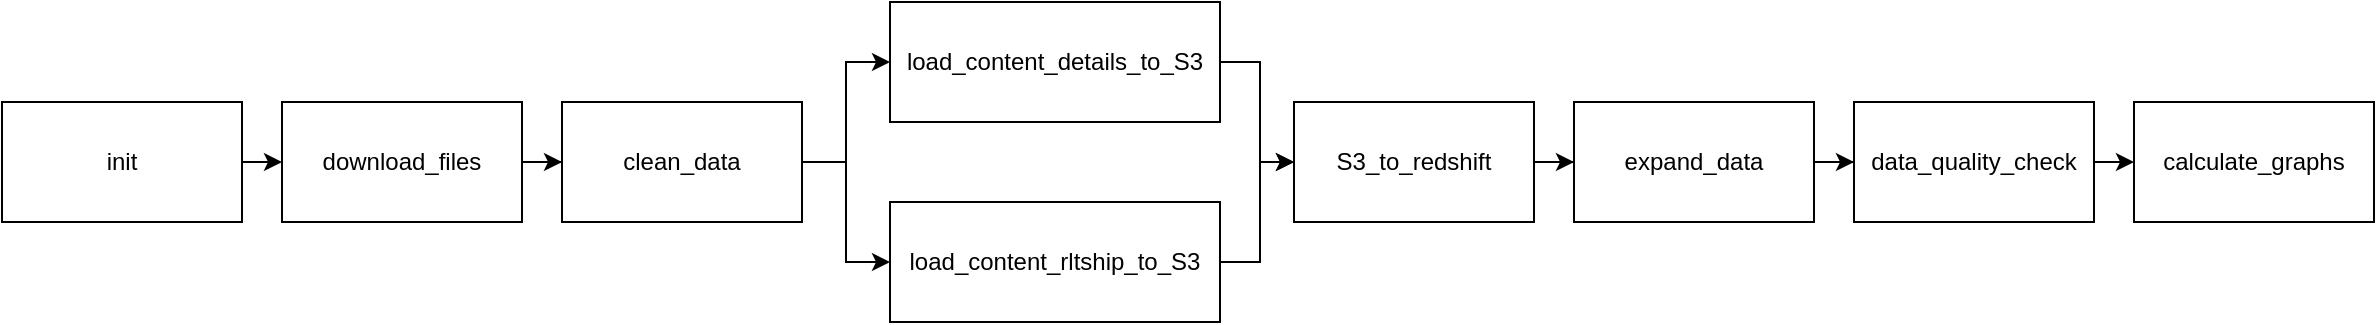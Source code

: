 <mxfile version="14.7.4" type="embed"><diagram id="RHD8b2WqxIgKt61pzVi_" name="Page-1"><mxGraphModel dx="1638" dy="262" grid="1" gridSize="10" guides="1" tooltips="1" connect="1" arrows="1" fold="1" page="1" pageScale="1" pageWidth="850" pageHeight="1100" math="0" shadow="0"><root><mxCell id="0"/><mxCell id="1" parent="0"/><mxCell id="KcTm6kLWhk9CSUf5Deba-8" style="edgeStyle=orthogonalEdgeStyle;rounded=0;orthogonalLoop=1;jettySize=auto;html=1;exitX=1;exitY=0.5;exitDx=0;exitDy=0;entryX=0;entryY=0.5;entryDx=0;entryDy=0;" parent="1" source="KcTm6kLWhk9CSUf5Deba-1" target="KcTm6kLWhk9CSUf5Deba-2" edge="1"><mxGeometry relative="1" as="geometry"/></mxCell><mxCell id="KcTm6kLWhk9CSUf5Deba-1" value="init" style="rounded=0;whiteSpace=wrap;html=1;" parent="1" vertex="1"><mxGeometry x="-106" y="160" width="120" height="60" as="geometry"/></mxCell><mxCell id="KcTm6kLWhk9CSUf5Deba-15" value="" style="edgeStyle=orthogonalEdgeStyle;rounded=0;orthogonalLoop=1;jettySize=auto;html=1;entryX=0;entryY=0.5;entryDx=0;entryDy=0;" parent="1" source="KcTm6kLWhk9CSUf5Deba-2" target="KcTm6kLWhk9CSUf5Deba-14" edge="1"><mxGeometry relative="1" as="geometry"><mxPoint x="224" y="190" as="targetPoint"/></mxGeometry></mxCell><mxCell id="KcTm6kLWhk9CSUf5Deba-2" value="download_files" style="rounded=0;whiteSpace=wrap;html=1;" parent="1" vertex="1"><mxGeometry x="34" y="160" width="120" height="60" as="geometry"/></mxCell><mxCell id="KcTm6kLWhk9CSUf5Deba-10" style="edgeStyle=orthogonalEdgeStyle;rounded=0;orthogonalLoop=1;jettySize=auto;html=1;exitX=1;exitY=0.5;exitDx=0;exitDy=0;entryX=0;entryY=0.5;entryDx=0;entryDy=0;" parent="1" source="KcTm6kLWhk9CSUf5Deba-3" target="KcTm6kLWhk9CSUf5Deba-4" edge="1"><mxGeometry relative="1" as="geometry"/></mxCell><mxCell id="KcTm6kLWhk9CSUf5Deba-3" value="load_content_details_to_S3" style="rounded=0;whiteSpace=wrap;html=1;" parent="1" vertex="1"><mxGeometry x="338" y="110" width="165" height="60" as="geometry"/></mxCell><mxCell id="KcTm6kLWhk9CSUf5Deba-28" value="" style="edgeStyle=orthogonalEdgeStyle;rounded=0;orthogonalLoop=1;jettySize=auto;html=1;" parent="1" source="KcTm6kLWhk9CSUf5Deba-4" target="KcTm6kLWhk9CSUf5Deba-25" edge="1"><mxGeometry relative="1" as="geometry"/></mxCell><mxCell id="KcTm6kLWhk9CSUf5Deba-4" value="S3_to_redshift" style="rounded=0;whiteSpace=wrap;html=1;" parent="1" vertex="1"><mxGeometry x="540" y="160" width="120" height="60" as="geometry"/></mxCell><mxCell id="KcTm6kLWhk9CSUf5Deba-5" value="calculate_graphs" style="rounded=0;whiteSpace=wrap;html=1;" parent="1" vertex="1"><mxGeometry x="960" y="160" width="120" height="60" as="geometry"/></mxCell><mxCell id="KcTm6kLWhk9CSUf5Deba-12" style="edgeStyle=orthogonalEdgeStyle;rounded=0;orthogonalLoop=1;jettySize=auto;html=1;exitX=1;exitY=0.5;exitDx=0;exitDy=0;entryX=0;entryY=0.5;entryDx=0;entryDy=0;" parent="1" source="KcTm6kLWhk9CSUf5Deba-6" target="KcTm6kLWhk9CSUf5Deba-5" edge="1"><mxGeometry relative="1" as="geometry"/></mxCell><mxCell id="KcTm6kLWhk9CSUf5Deba-6" value="data_quality_check" style="rounded=0;whiteSpace=wrap;html=1;" parent="1" vertex="1"><mxGeometry x="820" y="160" width="120" height="60" as="geometry"/></mxCell><mxCell id="4" style="edgeStyle=orthogonalEdgeStyle;rounded=0;orthogonalLoop=1;jettySize=auto;html=1;exitX=1;exitY=0.5;exitDx=0;exitDy=0;entryX=0;entryY=0.5;entryDx=0;entryDy=0;" edge="1" parent="1" source="KcTm6kLWhk9CSUf5Deba-14" target="KcTm6kLWhk9CSUf5Deba-17"><mxGeometry relative="1" as="geometry"/></mxCell><mxCell id="5" style="edgeStyle=orthogonalEdgeStyle;rounded=0;orthogonalLoop=1;jettySize=auto;html=1;exitX=1;exitY=0.5;exitDx=0;exitDy=0;entryX=0;entryY=0.5;entryDx=0;entryDy=0;" edge="1" parent="1" source="KcTm6kLWhk9CSUf5Deba-14" target="KcTm6kLWhk9CSUf5Deba-3"><mxGeometry relative="1" as="geometry"/></mxCell><mxCell id="KcTm6kLWhk9CSUf5Deba-14" value="clean_data" style="rounded=0;whiteSpace=wrap;html=1;" parent="1" vertex="1"><mxGeometry x="174" y="160" width="120" height="60" as="geometry"/></mxCell><mxCell id="KcTm6kLWhk9CSUf5Deba-18" value="" style="edgeStyle=orthogonalEdgeStyle;rounded=0;orthogonalLoop=1;jettySize=auto;html=1;" parent="1" source="KcTm6kLWhk9CSUf5Deba-17" target="KcTm6kLWhk9CSUf5Deba-4" edge="1"><mxGeometry relative="1" as="geometry"/></mxCell><mxCell id="KcTm6kLWhk9CSUf5Deba-17" value="load_content_rltship_to_S3" style="rounded=0;whiteSpace=wrap;html=1;" parent="1" vertex="1"><mxGeometry x="338" y="210" width="165" height="60" as="geometry"/></mxCell><mxCell id="KcTm6kLWhk9CSUf5Deba-27" value="" style="edgeStyle=orthogonalEdgeStyle;rounded=0;orthogonalLoop=1;jettySize=auto;html=1;" parent="1" source="KcTm6kLWhk9CSUf5Deba-25" target="KcTm6kLWhk9CSUf5Deba-6" edge="1"><mxGeometry relative="1" as="geometry"/></mxCell><mxCell id="KcTm6kLWhk9CSUf5Deba-25" value="expand_data" style="rounded=0;whiteSpace=wrap;html=1;" parent="1" vertex="1"><mxGeometry x="680" y="160" width="120" height="60" as="geometry"/></mxCell></root></mxGraphModel></diagram></mxfile>